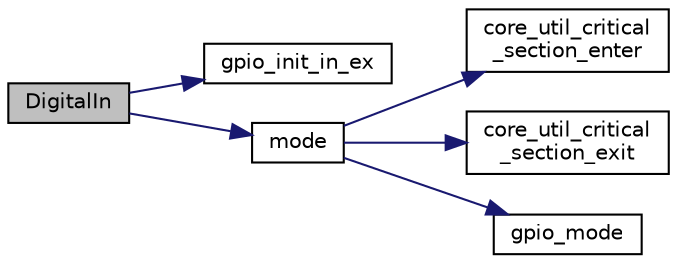 digraph "DigitalIn"
{
 // LATEX_PDF_SIZE
  edge [fontname="Helvetica",fontsize="10",labelfontname="Helvetica",labelfontsize="10"];
  node [fontname="Helvetica",fontsize="10",shape=record];
  rankdir="LR";
  Node1 [label="DigitalIn",height=0.2,width=0.4,color="black", fillcolor="grey75", style="filled", fontcolor="black",tooltip=" "];
  Node1 -> Node2 [color="midnightblue",fontsize="10",style="solid",fontname="Helvetica"];
  Node2 [label="gpio_init_in_ex",height=0.2,width=0.4,color="black", fillcolor="white", style="filled",URL="$group__hal__gpio.html#gad5c80e0949e35a2b2180387bae5bec27",tooltip=" "];
  Node1 -> Node3 [color="midnightblue",fontsize="10",style="solid",fontname="Helvetica"];
  Node3 [label="mode",height=0.2,width=0.4,color="black", fillcolor="white", style="filled",URL="$group__drivers.html#ga12ffae4af877bdcd41ad2fc6a0a444ad",tooltip=" "];
  Node3 -> Node4 [color="midnightblue",fontsize="10",style="solid",fontname="Helvetica"];
  Node4 [label="core_util_critical\l_section_enter",height=0.2,width=0.4,color="black", fillcolor="white", style="filled",URL="$group__platform.html#ga4d950b3bb0026db2d01df0efd5f18f66",tooltip=" "];
  Node3 -> Node5 [color="midnightblue",fontsize="10",style="solid",fontname="Helvetica"];
  Node5 [label="core_util_critical\l_section_exit",height=0.2,width=0.4,color="black", fillcolor="white", style="filled",URL="$group__platform.html#ga9fbfbd322e41f1f0709332af8c3afc52",tooltip=" "];
  Node3 -> Node6 [color="midnightblue",fontsize="10",style="solid",fontname="Helvetica"];
  Node6 [label="gpio_mode",height=0.2,width=0.4,color="black", fillcolor="white", style="filled",URL="$group__hal__gpio.html#ga980b8f8055986ffc177267488a4bd19d",tooltip=" "];
}
